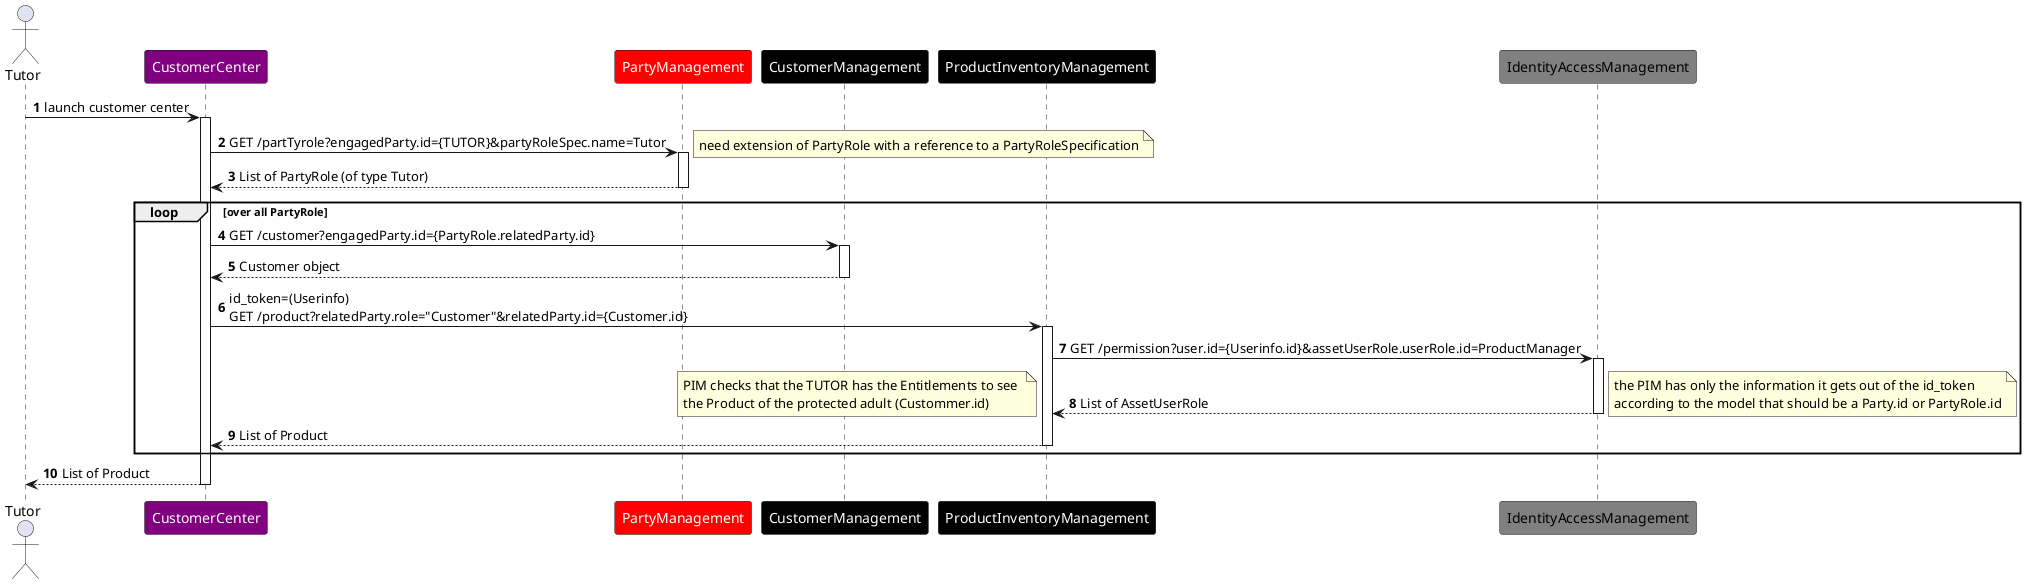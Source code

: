 @startuml legal tutor sees products of protected adult

skinparam ParticipantFontColor automatic
autonumber

actor Tutor 

participant CustomerCenter #Purple
participant PartyManagement #Red
participant CustomerManagement #Black
participant ProductInventoryManagement #Black
participant IdentityAccessManagement #Gray


Tutor -> CustomerCenter : launch customer center
activate CustomerCenter

CustomerCenter -> PartyManagement ++: GET /partTyrole?engagedParty.id={TUTOR}&partyRoleSpec.name=Tutor
note right : need extension of PartyRole with a reference to a PartyRoleSpecification
return List of PartyRole (of type Tutor)

loop over all PartyRole
  
  CustomerCenter -> CustomerManagement ++: GET /customer?engagedParty.id={PartyRole.relatedParty.id}
  return Customer object

  CustomerCenter -> ProductInventoryManagement : id_token=(Userinfo) \nGET /product?relatedParty.role="Customer"&relatedParty.id={Customer.id}
  activate ProductInventoryManagement
  ProductInventoryManagement -> IdentityAccessManagement ++: GET /permission?user.id={Userinfo.id}&assetUserRole.userRole.id=ProductManager
  return List of AssetUserRole
  note right
    the PIM has only the information it gets out of the id_token
    according to the model that should be a Party.id or PartyRole.id
  end note
  note left
    PIM checks that the TUTOR has the Entitlements to see 
    the Product of the protected adult (Custommer.id)
  end note

  return List of Product
end

return List of Product

@enduml
